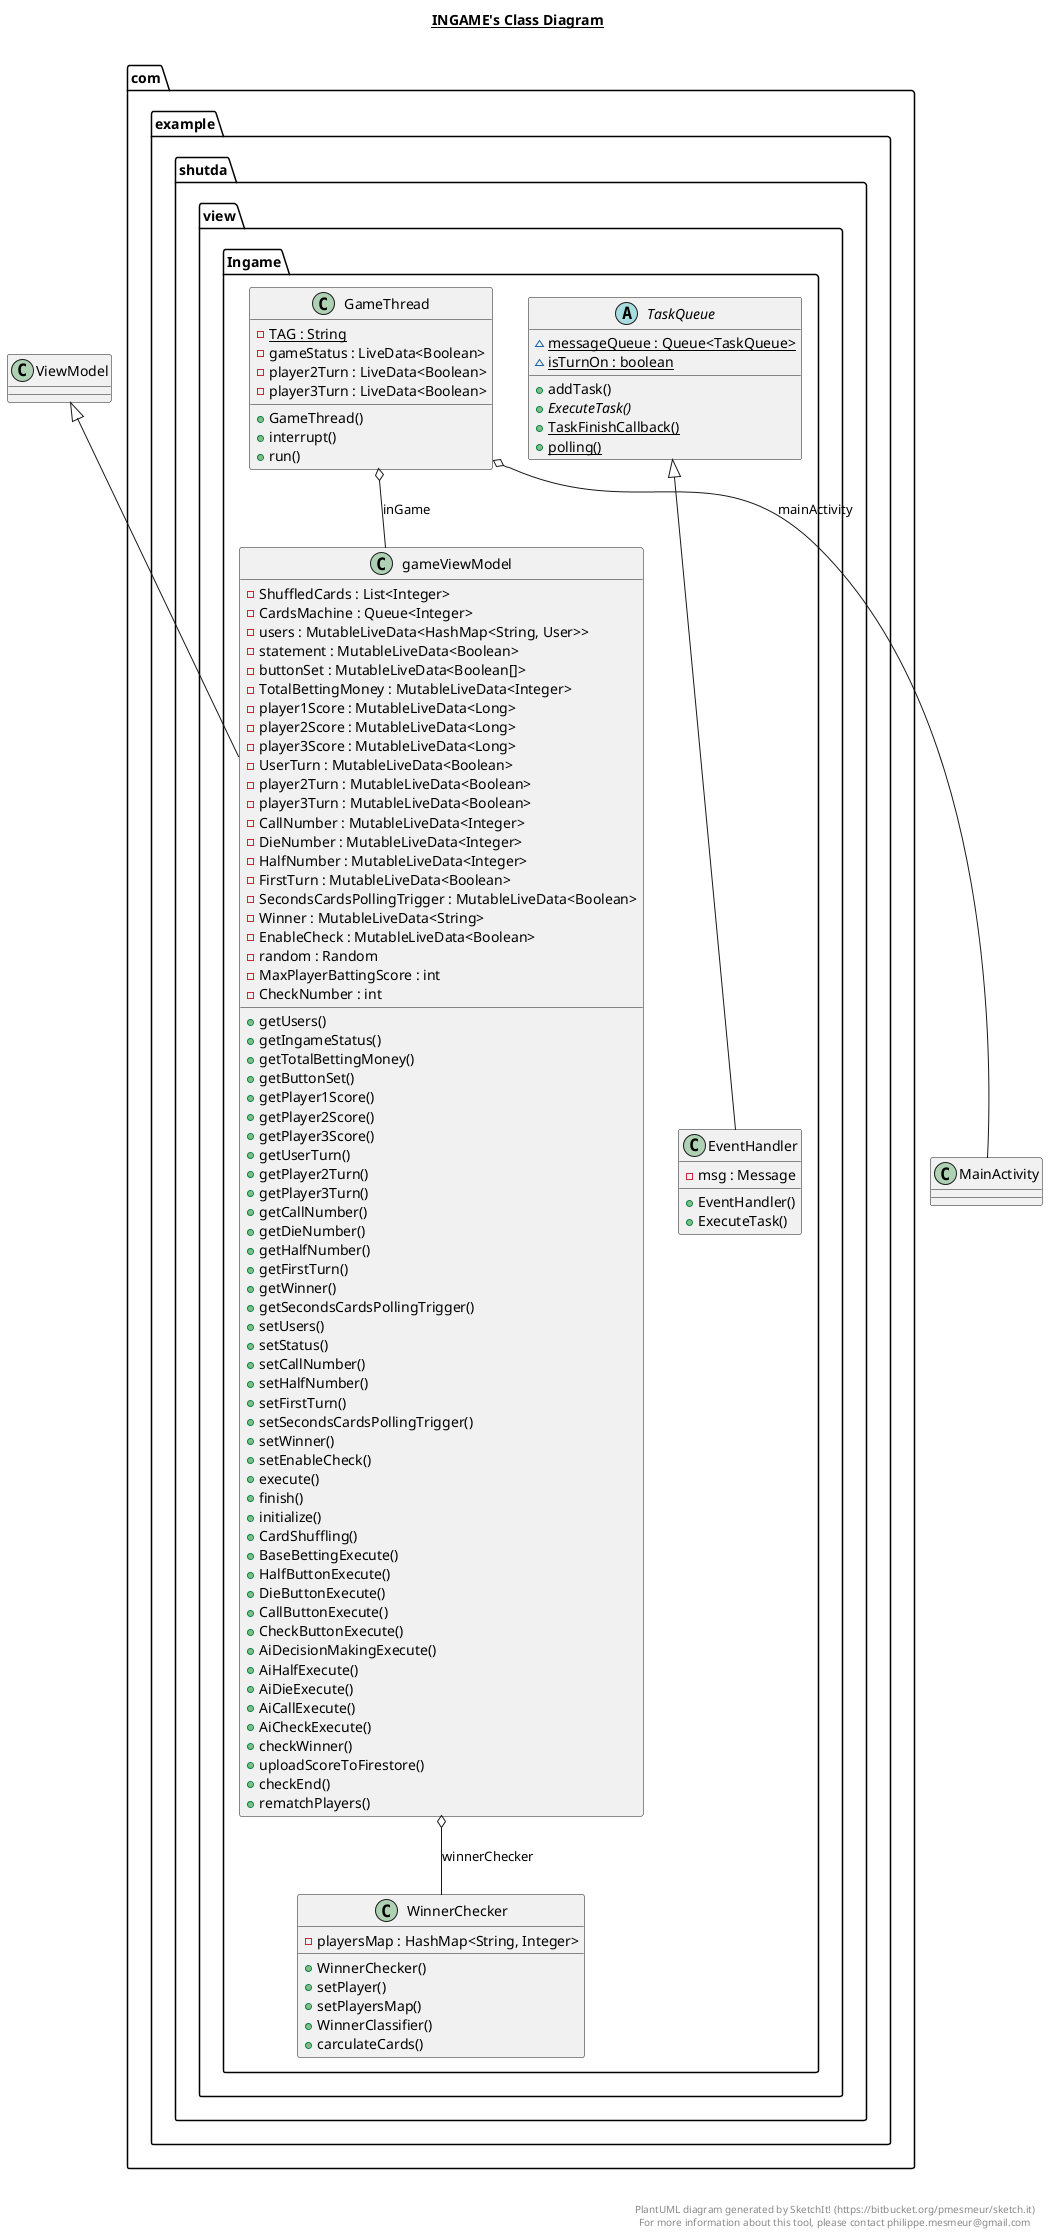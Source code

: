 @startuml

title __INGAME's Class Diagram__\n

  package com.example.shutda {
    package com.example.shutda.view {
      package com.example.shutda.view.Ingame {
        class EventHandler {
            - msg : Message
            + EventHandler()
            + ExecuteTask()
        }
      }
    }
  }
  

  package com.example.shutda {
    package com.example.shutda.view {
      package com.example.shutda.view.Ingame {
        class GameThread {
            {static} - TAG : String
            - gameStatus : LiveData<Boolean>
            - player2Turn : LiveData<Boolean>
            - player3Turn : LiveData<Boolean>
            + GameThread()
            + interrupt()
            + run()
        }
      }
    }
  }
  

  package com.example.shutda {
    package com.example.shutda.view {
      package com.example.shutda.view.Ingame {
        abstract class TaskQueue {
            {static} ~ messageQueue : Queue<TaskQueue>
            {static} ~ isTurnOn : boolean
            + addTask()
            {abstract} + ExecuteTask()
            {static} + TaskFinishCallback()
            {static} + polling()
        }
      }
    }
  }
  

  package com.example.shutda {
    package com.example.shutda.view {
      package com.example.shutda.view.Ingame {
        class WinnerChecker {
            - playersMap : HashMap<String, Integer>
            + WinnerChecker()
            + setPlayer()
            + setPlayersMap()
            + WinnerClassifier()
            + carculateCards()
        }
      }
    }
  }
  

  package com.example.shutda {
    package com.example.shutda.view {
      package com.example.shutda.view.Ingame {
        class gameViewModel {
            - ShuffledCards : List<Integer>
            - CardsMachine : Queue<Integer>
            - users : MutableLiveData<HashMap<String, User>>
            - statement : MutableLiveData<Boolean>
            - buttonSet : MutableLiveData<Boolean[]>
            - TotalBettingMoney : MutableLiveData<Integer>
            - player1Score : MutableLiveData<Long>
            - player2Score : MutableLiveData<Long>
            - player3Score : MutableLiveData<Long>
            - UserTurn : MutableLiveData<Boolean>
            - player2Turn : MutableLiveData<Boolean>
            - player3Turn : MutableLiveData<Boolean>
            - CallNumber : MutableLiveData<Integer>
            - DieNumber : MutableLiveData<Integer>
            - HalfNumber : MutableLiveData<Integer>
            - FirstTurn : MutableLiveData<Boolean>
            - SecondsCardsPollingTrigger : MutableLiveData<Boolean>
            - Winner : MutableLiveData<String>
            - EnableCheck : MutableLiveData<Boolean>
            - random : Random
            - MaxPlayerBattingScore : int
            - CheckNumber : int
            + getUsers()
            + getIngameStatus()
            + getTotalBettingMoney()
            + getButtonSet()
            + getPlayer1Score()
            + getPlayer2Score()
            + getPlayer3Score()
            + getUserTurn()
            + getPlayer2Turn()
            + getPlayer3Turn()
            + getCallNumber()
            + getDieNumber()
            + getHalfNumber()
            + getFirstTurn()
            + getWinner()
            + getSecondsCardsPollingTrigger()
            + setUsers()
            + setStatus()
            + setCallNumber()
            + setHalfNumber()
            + setFirstTurn()
            + setSecondsCardsPollingTrigger()
            + setWinner()
            + setEnableCheck()
            + execute()
            + finish()
            + initialize()
            + CardShuffling()
            + BaseBettingExecute()
            + HalfButtonExecute()
            + DieButtonExecute()
            + CallButtonExecute()
            + CheckButtonExecute()
            + AiDecisionMakingExecute()
            + AiHalfExecute()
            + AiDieExecute()
            + AiCallExecute()
            + AiCheckExecute()
            + checkWinner()
            + uploadScoreToFirestore()
            + checkEnd()
            + rematchPlayers()
        }
      }
    }
  }
  

  EventHandler -up-|> TaskQueue
  GameThread o-- gameViewModel : inGame
  GameThread o-- MainActivity : mainActivity
  gameViewModel -up-|> ViewModel
  gameViewModel o-- WinnerChecker : winnerChecker


right footer


PlantUML diagram generated by SketchIt! (https://bitbucket.org/pmesmeur/sketch.it)
For more information about this tool, please contact philippe.mesmeur@gmail.com
endfooter

@enduml
